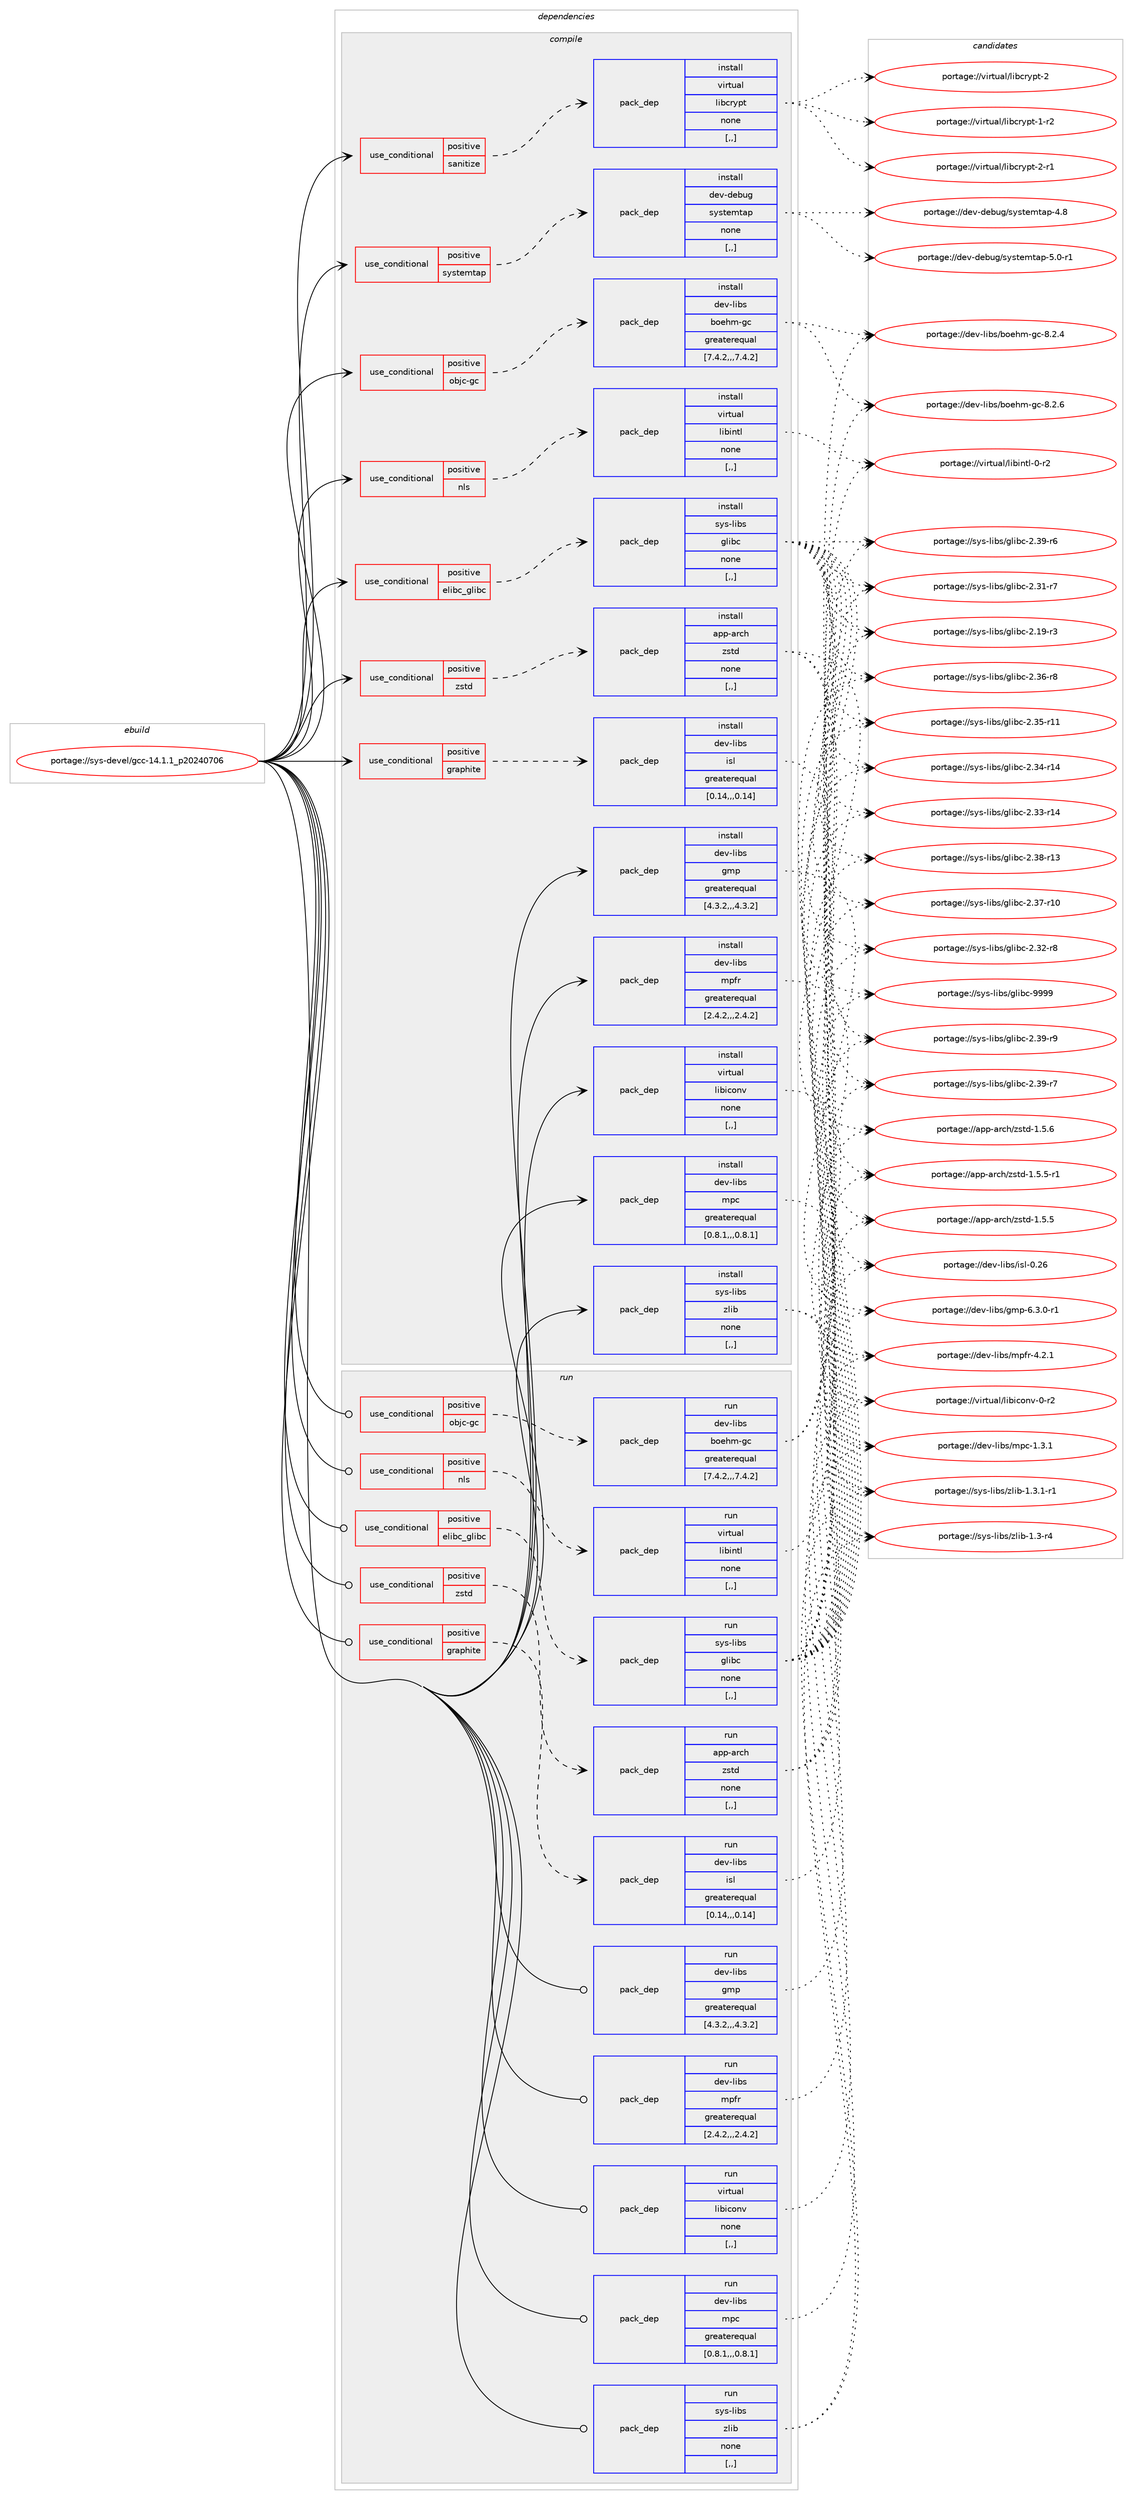 digraph prolog {

# *************
# Graph options
# *************

newrank=true;
concentrate=true;
compound=true;
graph [rankdir=LR,fontname=Helvetica,fontsize=10,ranksep=1.5];#, ranksep=2.5, nodesep=0.2];
edge  [arrowhead=vee];
node  [fontname=Helvetica,fontsize=10];

# **********
# The ebuild
# **********

subgraph cluster_leftcol {
color=gray;
label=<<i>ebuild</i>>;
id [label="portage://sys-devel/gcc-14.1.1_p20240706", color=red, width=4, href="../sys-devel/gcc-14.1.1_p20240706.svg"];
}

# ****************
# The dependencies
# ****************

subgraph cluster_midcol {
color=gray;
label=<<i>dependencies</i>>;
subgraph cluster_compile {
fillcolor="#eeeeee";
style=filled;
label=<<i>compile</i>>;
subgraph cond114506 {
dependency430650 [label=<<TABLE BORDER="0" CELLBORDER="1" CELLSPACING="0" CELLPADDING="4"><TR><TD ROWSPAN="3" CELLPADDING="10">use_conditional</TD></TR><TR><TD>positive</TD></TR><TR><TD>elibc_glibc</TD></TR></TABLE>>, shape=none, color=red];
subgraph pack313195 {
dependency430651 [label=<<TABLE BORDER="0" CELLBORDER="1" CELLSPACING="0" CELLPADDING="4" WIDTH="220"><TR><TD ROWSPAN="6" CELLPADDING="30">pack_dep</TD></TR><TR><TD WIDTH="110">install</TD></TR><TR><TD>sys-libs</TD></TR><TR><TD>glibc</TD></TR><TR><TD>none</TD></TR><TR><TD>[,,]</TD></TR></TABLE>>, shape=none, color=blue];
}
dependency430650:e -> dependency430651:w [weight=20,style="dashed",arrowhead="vee"];
}
id:e -> dependency430650:w [weight=20,style="solid",arrowhead="vee"];
subgraph cond114507 {
dependency430652 [label=<<TABLE BORDER="0" CELLBORDER="1" CELLSPACING="0" CELLPADDING="4"><TR><TD ROWSPAN="3" CELLPADDING="10">use_conditional</TD></TR><TR><TD>positive</TD></TR><TR><TD>graphite</TD></TR></TABLE>>, shape=none, color=red];
subgraph pack313196 {
dependency430653 [label=<<TABLE BORDER="0" CELLBORDER="1" CELLSPACING="0" CELLPADDING="4" WIDTH="220"><TR><TD ROWSPAN="6" CELLPADDING="30">pack_dep</TD></TR><TR><TD WIDTH="110">install</TD></TR><TR><TD>dev-libs</TD></TR><TR><TD>isl</TD></TR><TR><TD>greaterequal</TD></TR><TR><TD>[0.14,,,0.14]</TD></TR></TABLE>>, shape=none, color=blue];
}
dependency430652:e -> dependency430653:w [weight=20,style="dashed",arrowhead="vee"];
}
id:e -> dependency430652:w [weight=20,style="solid",arrowhead="vee"];
subgraph cond114508 {
dependency430654 [label=<<TABLE BORDER="0" CELLBORDER="1" CELLSPACING="0" CELLPADDING="4"><TR><TD ROWSPAN="3" CELLPADDING="10">use_conditional</TD></TR><TR><TD>positive</TD></TR><TR><TD>nls</TD></TR></TABLE>>, shape=none, color=red];
subgraph pack313197 {
dependency430655 [label=<<TABLE BORDER="0" CELLBORDER="1" CELLSPACING="0" CELLPADDING="4" WIDTH="220"><TR><TD ROWSPAN="6" CELLPADDING="30">pack_dep</TD></TR><TR><TD WIDTH="110">install</TD></TR><TR><TD>virtual</TD></TR><TR><TD>libintl</TD></TR><TR><TD>none</TD></TR><TR><TD>[,,]</TD></TR></TABLE>>, shape=none, color=blue];
}
dependency430654:e -> dependency430655:w [weight=20,style="dashed",arrowhead="vee"];
}
id:e -> dependency430654:w [weight=20,style="solid",arrowhead="vee"];
subgraph cond114509 {
dependency430656 [label=<<TABLE BORDER="0" CELLBORDER="1" CELLSPACING="0" CELLPADDING="4"><TR><TD ROWSPAN="3" CELLPADDING="10">use_conditional</TD></TR><TR><TD>positive</TD></TR><TR><TD>objc-gc</TD></TR></TABLE>>, shape=none, color=red];
subgraph pack313198 {
dependency430657 [label=<<TABLE BORDER="0" CELLBORDER="1" CELLSPACING="0" CELLPADDING="4" WIDTH="220"><TR><TD ROWSPAN="6" CELLPADDING="30">pack_dep</TD></TR><TR><TD WIDTH="110">install</TD></TR><TR><TD>dev-libs</TD></TR><TR><TD>boehm-gc</TD></TR><TR><TD>greaterequal</TD></TR><TR><TD>[7.4.2,,,7.4.2]</TD></TR></TABLE>>, shape=none, color=blue];
}
dependency430656:e -> dependency430657:w [weight=20,style="dashed",arrowhead="vee"];
}
id:e -> dependency430656:w [weight=20,style="solid",arrowhead="vee"];
subgraph cond114510 {
dependency430658 [label=<<TABLE BORDER="0" CELLBORDER="1" CELLSPACING="0" CELLPADDING="4"><TR><TD ROWSPAN="3" CELLPADDING="10">use_conditional</TD></TR><TR><TD>positive</TD></TR><TR><TD>sanitize</TD></TR></TABLE>>, shape=none, color=red];
subgraph pack313199 {
dependency430659 [label=<<TABLE BORDER="0" CELLBORDER="1" CELLSPACING="0" CELLPADDING="4" WIDTH="220"><TR><TD ROWSPAN="6" CELLPADDING="30">pack_dep</TD></TR><TR><TD WIDTH="110">install</TD></TR><TR><TD>virtual</TD></TR><TR><TD>libcrypt</TD></TR><TR><TD>none</TD></TR><TR><TD>[,,]</TD></TR></TABLE>>, shape=none, color=blue];
}
dependency430658:e -> dependency430659:w [weight=20,style="dashed",arrowhead="vee"];
}
id:e -> dependency430658:w [weight=20,style="solid",arrowhead="vee"];
subgraph cond114511 {
dependency430660 [label=<<TABLE BORDER="0" CELLBORDER="1" CELLSPACING="0" CELLPADDING="4"><TR><TD ROWSPAN="3" CELLPADDING="10">use_conditional</TD></TR><TR><TD>positive</TD></TR><TR><TD>systemtap</TD></TR></TABLE>>, shape=none, color=red];
subgraph pack313200 {
dependency430661 [label=<<TABLE BORDER="0" CELLBORDER="1" CELLSPACING="0" CELLPADDING="4" WIDTH="220"><TR><TD ROWSPAN="6" CELLPADDING="30">pack_dep</TD></TR><TR><TD WIDTH="110">install</TD></TR><TR><TD>dev-debug</TD></TR><TR><TD>systemtap</TD></TR><TR><TD>none</TD></TR><TR><TD>[,,]</TD></TR></TABLE>>, shape=none, color=blue];
}
dependency430660:e -> dependency430661:w [weight=20,style="dashed",arrowhead="vee"];
}
id:e -> dependency430660:w [weight=20,style="solid",arrowhead="vee"];
subgraph cond114512 {
dependency430662 [label=<<TABLE BORDER="0" CELLBORDER="1" CELLSPACING="0" CELLPADDING="4"><TR><TD ROWSPAN="3" CELLPADDING="10">use_conditional</TD></TR><TR><TD>positive</TD></TR><TR><TD>zstd</TD></TR></TABLE>>, shape=none, color=red];
subgraph pack313201 {
dependency430663 [label=<<TABLE BORDER="0" CELLBORDER="1" CELLSPACING="0" CELLPADDING="4" WIDTH="220"><TR><TD ROWSPAN="6" CELLPADDING="30">pack_dep</TD></TR><TR><TD WIDTH="110">install</TD></TR><TR><TD>app-arch</TD></TR><TR><TD>zstd</TD></TR><TR><TD>none</TD></TR><TR><TD>[,,]</TD></TR></TABLE>>, shape=none, color=blue];
}
dependency430662:e -> dependency430663:w [weight=20,style="dashed",arrowhead="vee"];
}
id:e -> dependency430662:w [weight=20,style="solid",arrowhead="vee"];
subgraph pack313202 {
dependency430664 [label=<<TABLE BORDER="0" CELLBORDER="1" CELLSPACING="0" CELLPADDING="4" WIDTH="220"><TR><TD ROWSPAN="6" CELLPADDING="30">pack_dep</TD></TR><TR><TD WIDTH="110">install</TD></TR><TR><TD>dev-libs</TD></TR><TR><TD>gmp</TD></TR><TR><TD>greaterequal</TD></TR><TR><TD>[4.3.2,,,4.3.2]</TD></TR></TABLE>>, shape=none, color=blue];
}
id:e -> dependency430664:w [weight=20,style="solid",arrowhead="vee"];
subgraph pack313203 {
dependency430665 [label=<<TABLE BORDER="0" CELLBORDER="1" CELLSPACING="0" CELLPADDING="4" WIDTH="220"><TR><TD ROWSPAN="6" CELLPADDING="30">pack_dep</TD></TR><TR><TD WIDTH="110">install</TD></TR><TR><TD>dev-libs</TD></TR><TR><TD>mpc</TD></TR><TR><TD>greaterequal</TD></TR><TR><TD>[0.8.1,,,0.8.1]</TD></TR></TABLE>>, shape=none, color=blue];
}
id:e -> dependency430665:w [weight=20,style="solid",arrowhead="vee"];
subgraph pack313204 {
dependency430666 [label=<<TABLE BORDER="0" CELLBORDER="1" CELLSPACING="0" CELLPADDING="4" WIDTH="220"><TR><TD ROWSPAN="6" CELLPADDING="30">pack_dep</TD></TR><TR><TD WIDTH="110">install</TD></TR><TR><TD>dev-libs</TD></TR><TR><TD>mpfr</TD></TR><TR><TD>greaterequal</TD></TR><TR><TD>[2.4.2,,,2.4.2]</TD></TR></TABLE>>, shape=none, color=blue];
}
id:e -> dependency430666:w [weight=20,style="solid",arrowhead="vee"];
subgraph pack313205 {
dependency430667 [label=<<TABLE BORDER="0" CELLBORDER="1" CELLSPACING="0" CELLPADDING="4" WIDTH="220"><TR><TD ROWSPAN="6" CELLPADDING="30">pack_dep</TD></TR><TR><TD WIDTH="110">install</TD></TR><TR><TD>sys-libs</TD></TR><TR><TD>zlib</TD></TR><TR><TD>none</TD></TR><TR><TD>[,,]</TD></TR></TABLE>>, shape=none, color=blue];
}
id:e -> dependency430667:w [weight=20,style="solid",arrowhead="vee"];
subgraph pack313206 {
dependency430668 [label=<<TABLE BORDER="0" CELLBORDER="1" CELLSPACING="0" CELLPADDING="4" WIDTH="220"><TR><TD ROWSPAN="6" CELLPADDING="30">pack_dep</TD></TR><TR><TD WIDTH="110">install</TD></TR><TR><TD>virtual</TD></TR><TR><TD>libiconv</TD></TR><TR><TD>none</TD></TR><TR><TD>[,,]</TD></TR></TABLE>>, shape=none, color=blue];
}
id:e -> dependency430668:w [weight=20,style="solid",arrowhead="vee"];
}
subgraph cluster_compileandrun {
fillcolor="#eeeeee";
style=filled;
label=<<i>compile and run</i>>;
}
subgraph cluster_run {
fillcolor="#eeeeee";
style=filled;
label=<<i>run</i>>;
subgraph cond114513 {
dependency430669 [label=<<TABLE BORDER="0" CELLBORDER="1" CELLSPACING="0" CELLPADDING="4"><TR><TD ROWSPAN="3" CELLPADDING="10">use_conditional</TD></TR><TR><TD>positive</TD></TR><TR><TD>elibc_glibc</TD></TR></TABLE>>, shape=none, color=red];
subgraph pack313207 {
dependency430670 [label=<<TABLE BORDER="0" CELLBORDER="1" CELLSPACING="0" CELLPADDING="4" WIDTH="220"><TR><TD ROWSPAN="6" CELLPADDING="30">pack_dep</TD></TR><TR><TD WIDTH="110">run</TD></TR><TR><TD>sys-libs</TD></TR><TR><TD>glibc</TD></TR><TR><TD>none</TD></TR><TR><TD>[,,]</TD></TR></TABLE>>, shape=none, color=blue];
}
dependency430669:e -> dependency430670:w [weight=20,style="dashed",arrowhead="vee"];
}
id:e -> dependency430669:w [weight=20,style="solid",arrowhead="odot"];
subgraph cond114514 {
dependency430671 [label=<<TABLE BORDER="0" CELLBORDER="1" CELLSPACING="0" CELLPADDING="4"><TR><TD ROWSPAN="3" CELLPADDING="10">use_conditional</TD></TR><TR><TD>positive</TD></TR><TR><TD>graphite</TD></TR></TABLE>>, shape=none, color=red];
subgraph pack313208 {
dependency430672 [label=<<TABLE BORDER="0" CELLBORDER="1" CELLSPACING="0" CELLPADDING="4" WIDTH="220"><TR><TD ROWSPAN="6" CELLPADDING="30">pack_dep</TD></TR><TR><TD WIDTH="110">run</TD></TR><TR><TD>dev-libs</TD></TR><TR><TD>isl</TD></TR><TR><TD>greaterequal</TD></TR><TR><TD>[0.14,,,0.14]</TD></TR></TABLE>>, shape=none, color=blue];
}
dependency430671:e -> dependency430672:w [weight=20,style="dashed",arrowhead="vee"];
}
id:e -> dependency430671:w [weight=20,style="solid",arrowhead="odot"];
subgraph cond114515 {
dependency430673 [label=<<TABLE BORDER="0" CELLBORDER="1" CELLSPACING="0" CELLPADDING="4"><TR><TD ROWSPAN="3" CELLPADDING="10">use_conditional</TD></TR><TR><TD>positive</TD></TR><TR><TD>nls</TD></TR></TABLE>>, shape=none, color=red];
subgraph pack313209 {
dependency430674 [label=<<TABLE BORDER="0" CELLBORDER="1" CELLSPACING="0" CELLPADDING="4" WIDTH="220"><TR><TD ROWSPAN="6" CELLPADDING="30">pack_dep</TD></TR><TR><TD WIDTH="110">run</TD></TR><TR><TD>virtual</TD></TR><TR><TD>libintl</TD></TR><TR><TD>none</TD></TR><TR><TD>[,,]</TD></TR></TABLE>>, shape=none, color=blue];
}
dependency430673:e -> dependency430674:w [weight=20,style="dashed",arrowhead="vee"];
}
id:e -> dependency430673:w [weight=20,style="solid",arrowhead="odot"];
subgraph cond114516 {
dependency430675 [label=<<TABLE BORDER="0" CELLBORDER="1" CELLSPACING="0" CELLPADDING="4"><TR><TD ROWSPAN="3" CELLPADDING="10">use_conditional</TD></TR><TR><TD>positive</TD></TR><TR><TD>objc-gc</TD></TR></TABLE>>, shape=none, color=red];
subgraph pack313210 {
dependency430676 [label=<<TABLE BORDER="0" CELLBORDER="1" CELLSPACING="0" CELLPADDING="4" WIDTH="220"><TR><TD ROWSPAN="6" CELLPADDING="30">pack_dep</TD></TR><TR><TD WIDTH="110">run</TD></TR><TR><TD>dev-libs</TD></TR><TR><TD>boehm-gc</TD></TR><TR><TD>greaterequal</TD></TR><TR><TD>[7.4.2,,,7.4.2]</TD></TR></TABLE>>, shape=none, color=blue];
}
dependency430675:e -> dependency430676:w [weight=20,style="dashed",arrowhead="vee"];
}
id:e -> dependency430675:w [weight=20,style="solid",arrowhead="odot"];
subgraph cond114517 {
dependency430677 [label=<<TABLE BORDER="0" CELLBORDER="1" CELLSPACING="0" CELLPADDING="4"><TR><TD ROWSPAN="3" CELLPADDING="10">use_conditional</TD></TR><TR><TD>positive</TD></TR><TR><TD>zstd</TD></TR></TABLE>>, shape=none, color=red];
subgraph pack313211 {
dependency430678 [label=<<TABLE BORDER="0" CELLBORDER="1" CELLSPACING="0" CELLPADDING="4" WIDTH="220"><TR><TD ROWSPAN="6" CELLPADDING="30">pack_dep</TD></TR><TR><TD WIDTH="110">run</TD></TR><TR><TD>app-arch</TD></TR><TR><TD>zstd</TD></TR><TR><TD>none</TD></TR><TR><TD>[,,]</TD></TR></TABLE>>, shape=none, color=blue];
}
dependency430677:e -> dependency430678:w [weight=20,style="dashed",arrowhead="vee"];
}
id:e -> dependency430677:w [weight=20,style="solid",arrowhead="odot"];
subgraph pack313212 {
dependency430679 [label=<<TABLE BORDER="0" CELLBORDER="1" CELLSPACING="0" CELLPADDING="4" WIDTH="220"><TR><TD ROWSPAN="6" CELLPADDING="30">pack_dep</TD></TR><TR><TD WIDTH="110">run</TD></TR><TR><TD>dev-libs</TD></TR><TR><TD>gmp</TD></TR><TR><TD>greaterequal</TD></TR><TR><TD>[4.3.2,,,4.3.2]</TD></TR></TABLE>>, shape=none, color=blue];
}
id:e -> dependency430679:w [weight=20,style="solid",arrowhead="odot"];
subgraph pack313213 {
dependency430680 [label=<<TABLE BORDER="0" CELLBORDER="1" CELLSPACING="0" CELLPADDING="4" WIDTH="220"><TR><TD ROWSPAN="6" CELLPADDING="30">pack_dep</TD></TR><TR><TD WIDTH="110">run</TD></TR><TR><TD>dev-libs</TD></TR><TR><TD>mpc</TD></TR><TR><TD>greaterequal</TD></TR><TR><TD>[0.8.1,,,0.8.1]</TD></TR></TABLE>>, shape=none, color=blue];
}
id:e -> dependency430680:w [weight=20,style="solid",arrowhead="odot"];
subgraph pack313214 {
dependency430681 [label=<<TABLE BORDER="0" CELLBORDER="1" CELLSPACING="0" CELLPADDING="4" WIDTH="220"><TR><TD ROWSPAN="6" CELLPADDING="30">pack_dep</TD></TR><TR><TD WIDTH="110">run</TD></TR><TR><TD>dev-libs</TD></TR><TR><TD>mpfr</TD></TR><TR><TD>greaterequal</TD></TR><TR><TD>[2.4.2,,,2.4.2]</TD></TR></TABLE>>, shape=none, color=blue];
}
id:e -> dependency430681:w [weight=20,style="solid",arrowhead="odot"];
subgraph pack313215 {
dependency430682 [label=<<TABLE BORDER="0" CELLBORDER="1" CELLSPACING="0" CELLPADDING="4" WIDTH="220"><TR><TD ROWSPAN="6" CELLPADDING="30">pack_dep</TD></TR><TR><TD WIDTH="110">run</TD></TR><TR><TD>sys-libs</TD></TR><TR><TD>zlib</TD></TR><TR><TD>none</TD></TR><TR><TD>[,,]</TD></TR></TABLE>>, shape=none, color=blue];
}
id:e -> dependency430682:w [weight=20,style="solid",arrowhead="odot"];
subgraph pack313216 {
dependency430683 [label=<<TABLE BORDER="0" CELLBORDER="1" CELLSPACING="0" CELLPADDING="4" WIDTH="220"><TR><TD ROWSPAN="6" CELLPADDING="30">pack_dep</TD></TR><TR><TD WIDTH="110">run</TD></TR><TR><TD>virtual</TD></TR><TR><TD>libiconv</TD></TR><TR><TD>none</TD></TR><TR><TD>[,,]</TD></TR></TABLE>>, shape=none, color=blue];
}
id:e -> dependency430683:w [weight=20,style="solid",arrowhead="odot"];
}
}

# **************
# The candidates
# **************

subgraph cluster_choices {
rank=same;
color=gray;
label=<<i>candidates</i>>;

subgraph choice313195 {
color=black;
nodesep=1;
choice11512111545108105981154710310810598994557575757 [label="portage://sys-libs/glibc-9999", color=red, width=4,href="../sys-libs/glibc-9999.svg"];
choice115121115451081059811547103108105989945504651574511457 [label="portage://sys-libs/glibc-2.39-r9", color=red, width=4,href="../sys-libs/glibc-2.39-r9.svg"];
choice115121115451081059811547103108105989945504651574511455 [label="portage://sys-libs/glibc-2.39-r7", color=red, width=4,href="../sys-libs/glibc-2.39-r7.svg"];
choice115121115451081059811547103108105989945504651574511454 [label="portage://sys-libs/glibc-2.39-r6", color=red, width=4,href="../sys-libs/glibc-2.39-r6.svg"];
choice11512111545108105981154710310810598994550465156451144951 [label="portage://sys-libs/glibc-2.38-r13", color=red, width=4,href="../sys-libs/glibc-2.38-r13.svg"];
choice11512111545108105981154710310810598994550465155451144948 [label="portage://sys-libs/glibc-2.37-r10", color=red, width=4,href="../sys-libs/glibc-2.37-r10.svg"];
choice115121115451081059811547103108105989945504651544511456 [label="portage://sys-libs/glibc-2.36-r8", color=red, width=4,href="../sys-libs/glibc-2.36-r8.svg"];
choice11512111545108105981154710310810598994550465153451144949 [label="portage://sys-libs/glibc-2.35-r11", color=red, width=4,href="../sys-libs/glibc-2.35-r11.svg"];
choice11512111545108105981154710310810598994550465152451144952 [label="portage://sys-libs/glibc-2.34-r14", color=red, width=4,href="../sys-libs/glibc-2.34-r14.svg"];
choice11512111545108105981154710310810598994550465151451144952 [label="portage://sys-libs/glibc-2.33-r14", color=red, width=4,href="../sys-libs/glibc-2.33-r14.svg"];
choice115121115451081059811547103108105989945504651504511456 [label="portage://sys-libs/glibc-2.32-r8", color=red, width=4,href="../sys-libs/glibc-2.32-r8.svg"];
choice115121115451081059811547103108105989945504651494511455 [label="portage://sys-libs/glibc-2.31-r7", color=red, width=4,href="../sys-libs/glibc-2.31-r7.svg"];
choice115121115451081059811547103108105989945504649574511451 [label="portage://sys-libs/glibc-2.19-r3", color=red, width=4,href="../sys-libs/glibc-2.19-r3.svg"];
dependency430651:e -> choice11512111545108105981154710310810598994557575757:w [style=dotted,weight="100"];
dependency430651:e -> choice115121115451081059811547103108105989945504651574511457:w [style=dotted,weight="100"];
dependency430651:e -> choice115121115451081059811547103108105989945504651574511455:w [style=dotted,weight="100"];
dependency430651:e -> choice115121115451081059811547103108105989945504651574511454:w [style=dotted,weight="100"];
dependency430651:e -> choice11512111545108105981154710310810598994550465156451144951:w [style=dotted,weight="100"];
dependency430651:e -> choice11512111545108105981154710310810598994550465155451144948:w [style=dotted,weight="100"];
dependency430651:e -> choice115121115451081059811547103108105989945504651544511456:w [style=dotted,weight="100"];
dependency430651:e -> choice11512111545108105981154710310810598994550465153451144949:w [style=dotted,weight="100"];
dependency430651:e -> choice11512111545108105981154710310810598994550465152451144952:w [style=dotted,weight="100"];
dependency430651:e -> choice11512111545108105981154710310810598994550465151451144952:w [style=dotted,weight="100"];
dependency430651:e -> choice115121115451081059811547103108105989945504651504511456:w [style=dotted,weight="100"];
dependency430651:e -> choice115121115451081059811547103108105989945504651494511455:w [style=dotted,weight="100"];
dependency430651:e -> choice115121115451081059811547103108105989945504649574511451:w [style=dotted,weight="100"];
}
subgraph choice313196 {
color=black;
nodesep=1;
choice1001011184510810598115471051151084548465054 [label="portage://dev-libs/isl-0.26", color=red, width=4,href="../dev-libs/isl-0.26.svg"];
dependency430653:e -> choice1001011184510810598115471051151084548465054:w [style=dotted,weight="100"];
}
subgraph choice313197 {
color=black;
nodesep=1;
choice11810511411611797108471081059810511011610845484511450 [label="portage://virtual/libintl-0-r2", color=red, width=4,href="../virtual/libintl-0-r2.svg"];
dependency430655:e -> choice11810511411611797108471081059810511011610845484511450:w [style=dotted,weight="100"];
}
subgraph choice313198 {
color=black;
nodesep=1;
choice100101118451081059811547981111011041094510399455646504654 [label="portage://dev-libs/boehm-gc-8.2.6", color=red, width=4,href="../dev-libs/boehm-gc-8.2.6.svg"];
choice100101118451081059811547981111011041094510399455646504652 [label="portage://dev-libs/boehm-gc-8.2.4", color=red, width=4,href="../dev-libs/boehm-gc-8.2.4.svg"];
dependency430657:e -> choice100101118451081059811547981111011041094510399455646504654:w [style=dotted,weight="100"];
dependency430657:e -> choice100101118451081059811547981111011041094510399455646504652:w [style=dotted,weight="100"];
}
subgraph choice313199 {
color=black;
nodesep=1;
choice1181051141161179710847108105989911412111211645504511449 [label="portage://virtual/libcrypt-2-r1", color=red, width=4,href="../virtual/libcrypt-2-r1.svg"];
choice118105114116117971084710810598991141211121164550 [label="portage://virtual/libcrypt-2", color=red, width=4,href="../virtual/libcrypt-2.svg"];
choice1181051141161179710847108105989911412111211645494511450 [label="portage://virtual/libcrypt-1-r2", color=red, width=4,href="../virtual/libcrypt-1-r2.svg"];
dependency430659:e -> choice1181051141161179710847108105989911412111211645504511449:w [style=dotted,weight="100"];
dependency430659:e -> choice118105114116117971084710810598991141211121164550:w [style=dotted,weight="100"];
dependency430659:e -> choice1181051141161179710847108105989911412111211645494511450:w [style=dotted,weight="100"];
}
subgraph choice313200 {
color=black;
nodesep=1;
choice10010111845100101981171034711512111511610110911697112455346484511449 [label="portage://dev-debug/systemtap-5.0-r1", color=red, width=4,href="../dev-debug/systemtap-5.0-r1.svg"];
choice1001011184510010198117103471151211151161011091169711245524656 [label="portage://dev-debug/systemtap-4.8", color=red, width=4,href="../dev-debug/systemtap-4.8.svg"];
dependency430661:e -> choice10010111845100101981171034711512111511610110911697112455346484511449:w [style=dotted,weight="100"];
dependency430661:e -> choice1001011184510010198117103471151211151161011091169711245524656:w [style=dotted,weight="100"];
}
subgraph choice313201 {
color=black;
nodesep=1;
choice9711211245971149910447122115116100454946534654 [label="portage://app-arch/zstd-1.5.6", color=red, width=4,href="../app-arch/zstd-1.5.6.svg"];
choice97112112459711499104471221151161004549465346534511449 [label="portage://app-arch/zstd-1.5.5-r1", color=red, width=4,href="../app-arch/zstd-1.5.5-r1.svg"];
choice9711211245971149910447122115116100454946534653 [label="portage://app-arch/zstd-1.5.5", color=red, width=4,href="../app-arch/zstd-1.5.5.svg"];
dependency430663:e -> choice9711211245971149910447122115116100454946534654:w [style=dotted,weight="100"];
dependency430663:e -> choice97112112459711499104471221151161004549465346534511449:w [style=dotted,weight="100"];
dependency430663:e -> choice9711211245971149910447122115116100454946534653:w [style=dotted,weight="100"];
}
subgraph choice313202 {
color=black;
nodesep=1;
choice1001011184510810598115471031091124554465146484511449 [label="portage://dev-libs/gmp-6.3.0-r1", color=red, width=4,href="../dev-libs/gmp-6.3.0-r1.svg"];
dependency430664:e -> choice1001011184510810598115471031091124554465146484511449:w [style=dotted,weight="100"];
}
subgraph choice313203 {
color=black;
nodesep=1;
choice10010111845108105981154710911299454946514649 [label="portage://dev-libs/mpc-1.3.1", color=red, width=4,href="../dev-libs/mpc-1.3.1.svg"];
dependency430665:e -> choice10010111845108105981154710911299454946514649:w [style=dotted,weight="100"];
}
subgraph choice313204 {
color=black;
nodesep=1;
choice100101118451081059811547109112102114455246504649 [label="portage://dev-libs/mpfr-4.2.1", color=red, width=4,href="../dev-libs/mpfr-4.2.1.svg"];
dependency430666:e -> choice100101118451081059811547109112102114455246504649:w [style=dotted,weight="100"];
}
subgraph choice313205 {
color=black;
nodesep=1;
choice115121115451081059811547122108105984549465146494511449 [label="portage://sys-libs/zlib-1.3.1-r1", color=red, width=4,href="../sys-libs/zlib-1.3.1-r1.svg"];
choice11512111545108105981154712210810598454946514511452 [label="portage://sys-libs/zlib-1.3-r4", color=red, width=4,href="../sys-libs/zlib-1.3-r4.svg"];
dependency430667:e -> choice115121115451081059811547122108105984549465146494511449:w [style=dotted,weight="100"];
dependency430667:e -> choice11512111545108105981154712210810598454946514511452:w [style=dotted,weight="100"];
}
subgraph choice313206 {
color=black;
nodesep=1;
choice1181051141161179710847108105981059911111011845484511450 [label="portage://virtual/libiconv-0-r2", color=red, width=4,href="../virtual/libiconv-0-r2.svg"];
dependency430668:e -> choice1181051141161179710847108105981059911111011845484511450:w [style=dotted,weight="100"];
}
subgraph choice313207 {
color=black;
nodesep=1;
choice11512111545108105981154710310810598994557575757 [label="portage://sys-libs/glibc-9999", color=red, width=4,href="../sys-libs/glibc-9999.svg"];
choice115121115451081059811547103108105989945504651574511457 [label="portage://sys-libs/glibc-2.39-r9", color=red, width=4,href="../sys-libs/glibc-2.39-r9.svg"];
choice115121115451081059811547103108105989945504651574511455 [label="portage://sys-libs/glibc-2.39-r7", color=red, width=4,href="../sys-libs/glibc-2.39-r7.svg"];
choice115121115451081059811547103108105989945504651574511454 [label="portage://sys-libs/glibc-2.39-r6", color=red, width=4,href="../sys-libs/glibc-2.39-r6.svg"];
choice11512111545108105981154710310810598994550465156451144951 [label="portage://sys-libs/glibc-2.38-r13", color=red, width=4,href="../sys-libs/glibc-2.38-r13.svg"];
choice11512111545108105981154710310810598994550465155451144948 [label="portage://sys-libs/glibc-2.37-r10", color=red, width=4,href="../sys-libs/glibc-2.37-r10.svg"];
choice115121115451081059811547103108105989945504651544511456 [label="portage://sys-libs/glibc-2.36-r8", color=red, width=4,href="../sys-libs/glibc-2.36-r8.svg"];
choice11512111545108105981154710310810598994550465153451144949 [label="portage://sys-libs/glibc-2.35-r11", color=red, width=4,href="../sys-libs/glibc-2.35-r11.svg"];
choice11512111545108105981154710310810598994550465152451144952 [label="portage://sys-libs/glibc-2.34-r14", color=red, width=4,href="../sys-libs/glibc-2.34-r14.svg"];
choice11512111545108105981154710310810598994550465151451144952 [label="portage://sys-libs/glibc-2.33-r14", color=red, width=4,href="../sys-libs/glibc-2.33-r14.svg"];
choice115121115451081059811547103108105989945504651504511456 [label="portage://sys-libs/glibc-2.32-r8", color=red, width=4,href="../sys-libs/glibc-2.32-r8.svg"];
choice115121115451081059811547103108105989945504651494511455 [label="portage://sys-libs/glibc-2.31-r7", color=red, width=4,href="../sys-libs/glibc-2.31-r7.svg"];
choice115121115451081059811547103108105989945504649574511451 [label="portage://sys-libs/glibc-2.19-r3", color=red, width=4,href="../sys-libs/glibc-2.19-r3.svg"];
dependency430670:e -> choice11512111545108105981154710310810598994557575757:w [style=dotted,weight="100"];
dependency430670:e -> choice115121115451081059811547103108105989945504651574511457:w [style=dotted,weight="100"];
dependency430670:e -> choice115121115451081059811547103108105989945504651574511455:w [style=dotted,weight="100"];
dependency430670:e -> choice115121115451081059811547103108105989945504651574511454:w [style=dotted,weight="100"];
dependency430670:e -> choice11512111545108105981154710310810598994550465156451144951:w [style=dotted,weight="100"];
dependency430670:e -> choice11512111545108105981154710310810598994550465155451144948:w [style=dotted,weight="100"];
dependency430670:e -> choice115121115451081059811547103108105989945504651544511456:w [style=dotted,weight="100"];
dependency430670:e -> choice11512111545108105981154710310810598994550465153451144949:w [style=dotted,weight="100"];
dependency430670:e -> choice11512111545108105981154710310810598994550465152451144952:w [style=dotted,weight="100"];
dependency430670:e -> choice11512111545108105981154710310810598994550465151451144952:w [style=dotted,weight="100"];
dependency430670:e -> choice115121115451081059811547103108105989945504651504511456:w [style=dotted,weight="100"];
dependency430670:e -> choice115121115451081059811547103108105989945504651494511455:w [style=dotted,weight="100"];
dependency430670:e -> choice115121115451081059811547103108105989945504649574511451:w [style=dotted,weight="100"];
}
subgraph choice313208 {
color=black;
nodesep=1;
choice1001011184510810598115471051151084548465054 [label="portage://dev-libs/isl-0.26", color=red, width=4,href="../dev-libs/isl-0.26.svg"];
dependency430672:e -> choice1001011184510810598115471051151084548465054:w [style=dotted,weight="100"];
}
subgraph choice313209 {
color=black;
nodesep=1;
choice11810511411611797108471081059810511011610845484511450 [label="portage://virtual/libintl-0-r2", color=red, width=4,href="../virtual/libintl-0-r2.svg"];
dependency430674:e -> choice11810511411611797108471081059810511011610845484511450:w [style=dotted,weight="100"];
}
subgraph choice313210 {
color=black;
nodesep=1;
choice100101118451081059811547981111011041094510399455646504654 [label="portage://dev-libs/boehm-gc-8.2.6", color=red, width=4,href="../dev-libs/boehm-gc-8.2.6.svg"];
choice100101118451081059811547981111011041094510399455646504652 [label="portage://dev-libs/boehm-gc-8.2.4", color=red, width=4,href="../dev-libs/boehm-gc-8.2.4.svg"];
dependency430676:e -> choice100101118451081059811547981111011041094510399455646504654:w [style=dotted,weight="100"];
dependency430676:e -> choice100101118451081059811547981111011041094510399455646504652:w [style=dotted,weight="100"];
}
subgraph choice313211 {
color=black;
nodesep=1;
choice9711211245971149910447122115116100454946534654 [label="portage://app-arch/zstd-1.5.6", color=red, width=4,href="../app-arch/zstd-1.5.6.svg"];
choice97112112459711499104471221151161004549465346534511449 [label="portage://app-arch/zstd-1.5.5-r1", color=red, width=4,href="../app-arch/zstd-1.5.5-r1.svg"];
choice9711211245971149910447122115116100454946534653 [label="portage://app-arch/zstd-1.5.5", color=red, width=4,href="../app-arch/zstd-1.5.5.svg"];
dependency430678:e -> choice9711211245971149910447122115116100454946534654:w [style=dotted,weight="100"];
dependency430678:e -> choice97112112459711499104471221151161004549465346534511449:w [style=dotted,weight="100"];
dependency430678:e -> choice9711211245971149910447122115116100454946534653:w [style=dotted,weight="100"];
}
subgraph choice313212 {
color=black;
nodesep=1;
choice1001011184510810598115471031091124554465146484511449 [label="portage://dev-libs/gmp-6.3.0-r1", color=red, width=4,href="../dev-libs/gmp-6.3.0-r1.svg"];
dependency430679:e -> choice1001011184510810598115471031091124554465146484511449:w [style=dotted,weight="100"];
}
subgraph choice313213 {
color=black;
nodesep=1;
choice10010111845108105981154710911299454946514649 [label="portage://dev-libs/mpc-1.3.1", color=red, width=4,href="../dev-libs/mpc-1.3.1.svg"];
dependency430680:e -> choice10010111845108105981154710911299454946514649:w [style=dotted,weight="100"];
}
subgraph choice313214 {
color=black;
nodesep=1;
choice100101118451081059811547109112102114455246504649 [label="portage://dev-libs/mpfr-4.2.1", color=red, width=4,href="../dev-libs/mpfr-4.2.1.svg"];
dependency430681:e -> choice100101118451081059811547109112102114455246504649:w [style=dotted,weight="100"];
}
subgraph choice313215 {
color=black;
nodesep=1;
choice115121115451081059811547122108105984549465146494511449 [label="portage://sys-libs/zlib-1.3.1-r1", color=red, width=4,href="../sys-libs/zlib-1.3.1-r1.svg"];
choice11512111545108105981154712210810598454946514511452 [label="portage://sys-libs/zlib-1.3-r4", color=red, width=4,href="../sys-libs/zlib-1.3-r4.svg"];
dependency430682:e -> choice115121115451081059811547122108105984549465146494511449:w [style=dotted,weight="100"];
dependency430682:e -> choice11512111545108105981154712210810598454946514511452:w [style=dotted,weight="100"];
}
subgraph choice313216 {
color=black;
nodesep=1;
choice1181051141161179710847108105981059911111011845484511450 [label="portage://virtual/libiconv-0-r2", color=red, width=4,href="../virtual/libiconv-0-r2.svg"];
dependency430683:e -> choice1181051141161179710847108105981059911111011845484511450:w [style=dotted,weight="100"];
}
}

}

